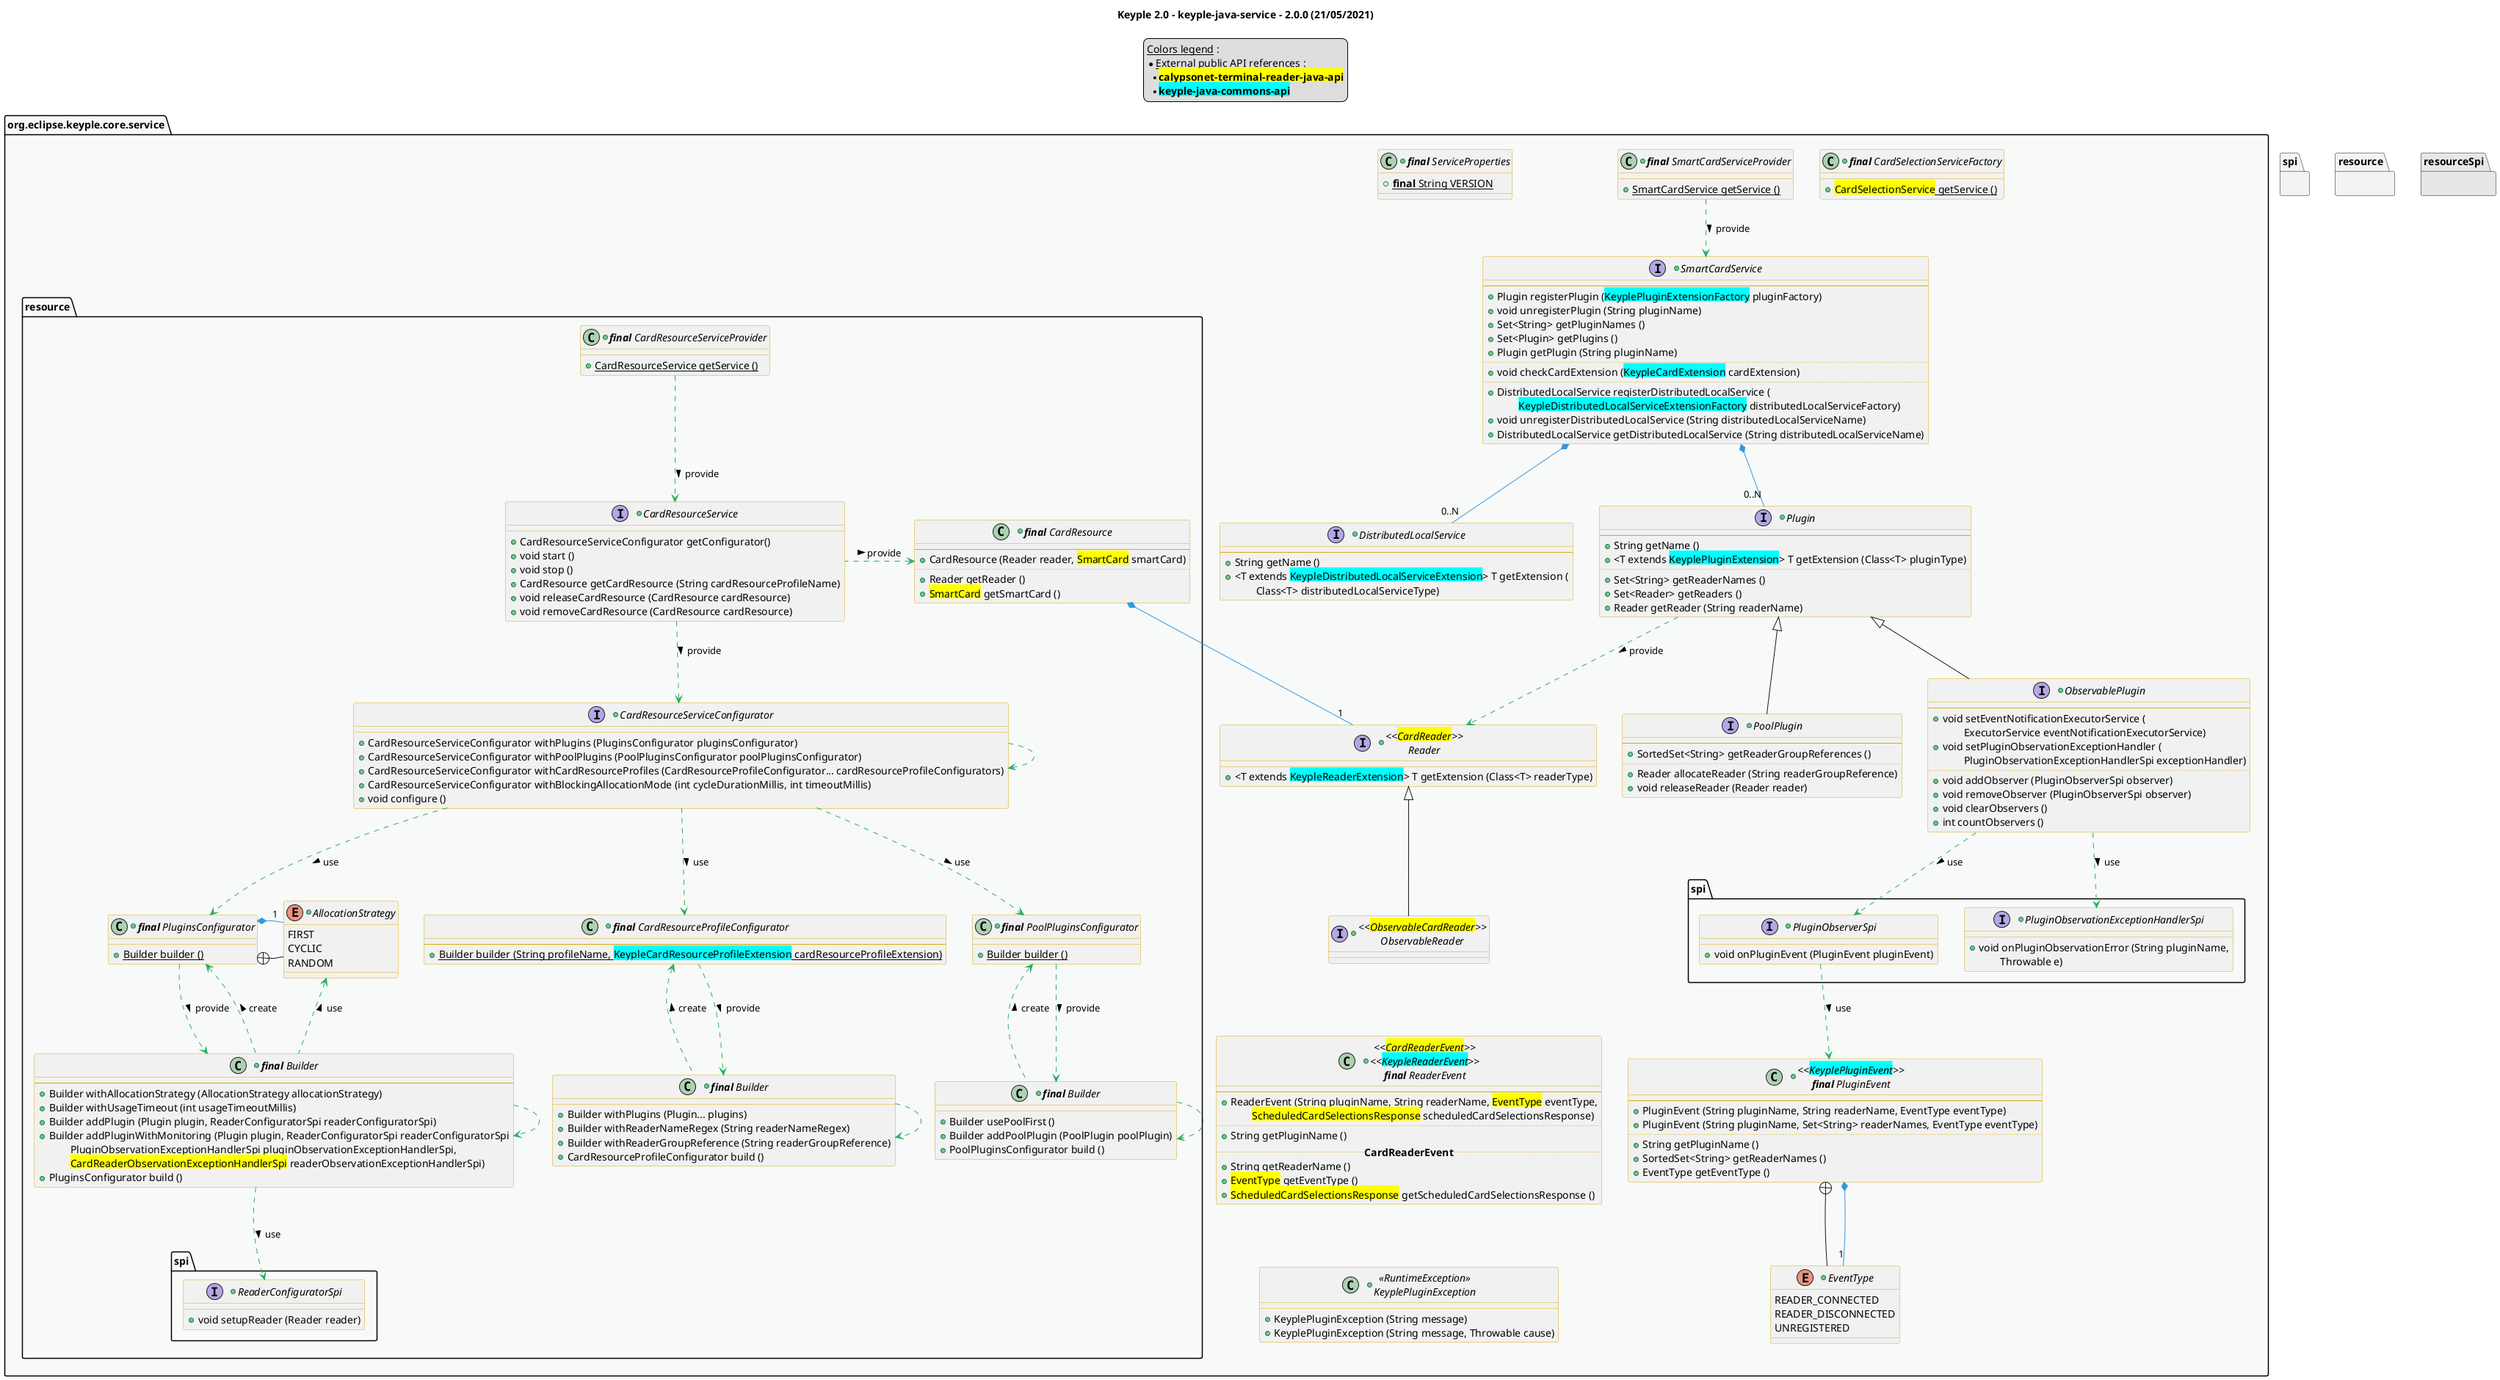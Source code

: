 @startuml
title
    Keyple 2.0 - keyple-java-service - 2.0.0 (21/05/2021)
end title

' == THEME ==

'Couleurs issues de : https://htmlcolorcodes.com/fr/tableau-de-couleur/tableau-de-couleur-design-plat/
!define C_GREY1 F8F9F9
!define C_GREY2 F2F3F4
!define C_GREY3 E5E7E9
!define C_GREY4 D7DBDD
!define C_GREY5 CACFD2
!define C_GREY6 BDC3C7
!define C_LINK 3498DB
!define C_USE 27AE60

skinparam Shadowing false
skinparam ClassFontStyle italic
skinparam ClassBorderColor #D4AC0D
skinparam stereotypeABorderColor #A9DCDF
skinparam stereotypeIBorderColor #B4A7E5
skinparam stereotypeCBorderColor #ADD1B2
skinparam stereotypeEBorderColor #EB93DF
' Red
skinparam ClassBackgroundColor<<red>> #FDEDEC
skinparam ClassBorderColor<<red>> #E74C3C
hide <<red>> stereotype
' Purple
skinparam ClassBackgroundColor<<purple>> #F4ECF7
skinparam ClassBorderColor<<purple>> #8E44AD
hide <<purple>> stereotype
' blue
skinparam ClassBackgroundColor<<blue>> #EBF5FB
skinparam ClassBorderColor<<blue>> #3498DB
hide <<blue>> stereotype
' Green
skinparam ClassBackgroundColor<<green>> #E9F7EF
skinparam ClassBorderColor<<green>> #27AE60
hide <<green>> stereotype
' Grey
skinparam ClassBackgroundColor<<grey>> #EAECEE
skinparam ClassBorderColor<<grey>> #2C3E50
hide <<grey>> stereotype

' == CONTENT ==

legend top
    __Colors legend__ :
    * __External public API references__ :
    ** <back:yellow>**calypsonet-terminal-reader-java-api**</back>
    ** <back:cyan>**keyple-java-commons-api**</back>
end legend

package "org.eclipse.keyple.core.service" as service {
    ' SERVICE

    ' Card Resource Service
    package resource {
        +class "**final** CardResourceServiceProvider" as CardResourceServiceProvider {
            +{static} CardResourceService getService ()
        }

        +interface CardResourceService {
            +CardResourceServiceConfigurator getConfigurator()
            +void start ()
            +void stop ()
            +CardResource getCardResource (String cardResourceProfileName)
            +void releaseCardResource (CardResource cardResource)
            +void removeCardResource (CardResource cardResource)
        }

        +interface CardResourceServiceConfigurator {
            +CardResourceServiceConfigurator withPlugins (PluginsConfigurator pluginsConfigurator)
            +CardResourceServiceConfigurator withPoolPlugins (PoolPluginsConfigurator poolPluginsConfigurator)
            +CardResourceServiceConfigurator withCardResourceProfiles (CardResourceProfileConfigurator... cardResourceProfileConfigurators)
            +CardResourceServiceConfigurator withBlockingAllocationMode (int cycleDurationMillis, int timeoutMillis)
            +void configure ()
        }

        +class "**final** PluginsConfigurator" as PluginsConfigurator {
            +{static} Builder builder ()
        }
        +class "**final** Builder" as PluginsConfiguratorBuilder {
            --
            +Builder withAllocationStrategy (AllocationStrategy allocationStrategy)
            +Builder withUsageTimeout (int usageTimeoutMillis)
            +Builder addPlugin (Plugin plugin, ReaderConfiguratorSpi readerConfiguratorSpi)
            +Builder addPluginWithMonitoring (Plugin plugin, ReaderConfiguratorSpi readerConfiguratorSpi
                \tPluginObservationExceptionHandlerSpi pluginObservationExceptionHandlerSpi,
                \t<back:yellow>CardReaderObservationExceptionHandlerSpi</back> readerObservationExceptionHandlerSpi)
            +PluginsConfigurator build ()
        }
        +enum AllocationStrategy {
            FIRST
            CYCLIC
            RANDOM
        }

        +class "**final** PoolPluginsConfigurator" as PoolPluginsConfigurator {
            +{static} Builder builder ()
        }
        +class "**final** Builder" as PoolPluginsConfiguratorBuilder {
            +Builder usePoolFirst ()
            +Builder addPoolPlugin (PoolPlugin poolPlugin)
            +PoolPluginsConfigurator build ()
        }

        +class "**final** CardResourceProfileConfigurator" as CardResourceProfileConfigurator {
            --
            +{static} Builder builder (String profileName, <back:cyan>KeypleCardResourceProfileExtension</back> cardResourceProfileExtension)
        }
        +class "**final** Builder" as CardResourceProfileConfiguratorBuilder {
            +Builder withPlugins (Plugin... plugins)
            +Builder withReaderNameRegex (String readerNameRegex)
            +Builder withReaderGroupReference (String readerGroupReference)
            +CardResourceProfileConfigurator build ()
        }

        +class "**final** CardResource" as CardResource {
            --
            +CardResource (Reader reader, <back:yellow>SmartCard</back> smartCard)
            ..
            +Reader getReader ()
            +<back:yellow>SmartCard</back> getSmartCard ()
        }

        package "spi" as resourceSpi {
            +interface ReaderConfiguratorSpi {
                +void setupReader (Reader reader)
            }
        }
    }

    together {
        +class "**final** ServiceProperties" as ApiProperties {
            +{static} **final** String VERSION
        }
        ' SELECTION
        +class "**final** CardSelectionServiceFactory" as CardSelectionServiceFactory {
            +{static} <back:yellow>CardSelectionService</back> getService ()
        }
        ' SERVICE
        +class "**final** SmartCardServiceProvider" as SmartCardServiceProvider {
            +{static} SmartCardService getService ()
        }
        +interface SmartCardService {
            --
            +Plugin registerPlugin (<back:cyan>KeyplePluginExtensionFactory</back> pluginFactory)
            +void unregisterPlugin (String pluginName)
            +Set<String> getPluginNames ()
            +Set<Plugin> getPlugins ()
            +Plugin getPlugin (String pluginName)
            ..
            +void checkCardExtension (<back:cyan>KeypleCardExtension</back> cardExtension)
            ..
            +DistributedLocalService registerDistributedLocalService (
                \t<back:cyan>KeypleDistributedLocalServiceExtensionFactory</back> distributedLocalServiceFactory)
            +void unregisterDistributedLocalService (String distributedLocalServiceName)
            +DistributedLocalService getDistributedLocalService (String distributedLocalServiceName)
        }
        +interface Plugin {
            --
            +String getName ()
            +<T extends <back:cyan>KeyplePluginExtension</back>> T getExtension (Class<T> pluginType)
            ..
            +Set<String> getReaderNames ()
            +Set<Reader> getReaders ()
            +Reader getReader (String readerName)
        }
        +interface DistributedLocalService {
            --
            +String getName ()
            +<T extends <back:cyan>KeypleDistributedLocalServiceExtension</back>> T getExtension (
                \tClass<T> distributedLocalServiceType)
        }
        +interface ObservablePlugin extends Plugin {
            --
            +void setEventNotificationExecutorService (
                \tExecutorService eventNotificationExecutorService)
            +void setPluginObservationExceptionHandler (
                \tPluginObservationExceptionHandlerSpi exceptionHandler)
            ..
            +void addObserver (PluginObserverSpi observer)
            +void removeObserver (PluginObserverSpi observer)
            +void clearObservers ()
            +int countObservers ()
        }
        +interface PoolPlugin extends Plugin {
            --
            +SortedSet<String> getReaderGroupReferences ()
            ..
            +Reader allocateReader (String readerGroupReference)
            +void releaseReader (Reader reader)
        }
        +interface "<<<back:yellow>CardReader</back>>>\nReader" as Reader {
            +<T extends <back:cyan>KeypleReaderExtension</back>> T getExtension (Class<T> readerType)
        }
        +interface "<<<back:yellow>ObservableCardReader</back>>>\nObservableReader" as ObservableReader extends Reader {
        }
        ' SPI
        package spi {
            +interface PluginObserverSpi {
                +void onPluginEvent (PluginEvent pluginEvent)
            }
            +interface PluginObservationExceptionHandlerSpi {
                +void onPluginObservationError (String pluginName,
                    \tThrowable e)
            }
        }
    }
    +class "<<<back:yellow>CardReaderEvent</back>>>\n<<<back:cyan>KeypleReaderEvent</back>>>\n**final** ReaderEvent" as ReaderEvent {
        --
        +ReaderEvent (String pluginName, String readerName, <back:yellow>EventType</back> eventType,
            \t<back:yellow>ScheduledCardSelectionsResponse</back> scheduledCardSelectionsResponse)
        ..
        +String getPluginName ()
        .. **CardReaderEvent** ..
        +String getReaderName ()
        +<back:yellow>EventType</back> getEventType ()
        +<back:yellow>ScheduledCardSelectionsResponse</back> getScheduledCardSelectionsResponse ()
    }
    +class "<<<back:cyan>KeyplePluginEvent</back>>>\n**final** PluginEvent" as PluginEvent {
        --
        +PluginEvent (String pluginName, String readerName, EventType eventType)
        +PluginEvent (String pluginName, Set<String> readerNames, EventType eventType)
        ..
        +String getPluginName ()
        +SortedSet<String> getReaderNames ()
        +EventType getEventType ()
    }
    +enum "EventType" as PluginEventType {
        READER_CONNECTED
        READER_DISCONNECTED
        UNREGISTERED
    }
    ' EXCEPTIONS
    +class "<<RuntimeException>>\nKeyplePluginException" as KeyplePluginException {
        +KeyplePluginException (String message)
        +KeyplePluginException (String message, Throwable cause)
    }
}

' Associations
'LocalServiceClient ..> RemoteServiceParameters #C_USE : use >

SmartCardServiceProvider ..> SmartCardService #C_USE : provide >

SmartCardService *-- "0..N" Plugin #C_LINK
SmartCardService *-- "0..N" DistributedLocalService #C_LINK

PluginEvent +-- PluginEventType
PluginEvent *-- "1" PluginEventType #C_LINK

CardResourceServiceProvider ..> CardResourceService #C_USE : provide >

CardResourceService .left.> CardResource #C_USE : provide >
CardResourceService ..> CardResourceServiceConfigurator #C_USE : provide >

CardResource *-- "1" Reader #C_LINK

CardResourceServiceConfigurator ..> CardResourceServiceConfigurator #C_USE
CardResourceServiceConfigurator ..> PluginsConfigurator #C_USE : use >
CardResourceServiceConfigurator ..> PoolPluginsConfigurator #C_USE : use >
CardResourceServiceConfigurator ..> CardResourceProfileConfigurator #C_USE : use >

PluginsConfigurator ..> PluginsConfiguratorBuilder #C_USE : provide >
PluginsConfigurator +-right- AllocationStrategy
PluginsConfigurator *-right- "1" AllocationStrategy #C_LINK

PluginsConfiguratorBuilder ..> PluginsConfiguratorBuilder #C_USE
PluginsConfiguratorBuilder .up.> AllocationStrategy #C_USE : use >
PluginsConfiguratorBuilder ..> ReaderConfiguratorSpi #C_USE : use >
PluginsConfiguratorBuilder .up.> PluginsConfigurator #C_USE : create >

PoolPluginsConfigurator ..> PoolPluginsConfiguratorBuilder #C_USE : provide >

PoolPluginsConfiguratorBuilder ..> PoolPluginsConfiguratorBuilder #C_USE
PoolPluginsConfiguratorBuilder .up.> PoolPluginsConfigurator #C_USE : create >

CardResourceProfileConfigurator ..> CardResourceProfileConfiguratorBuilder #C_USE : provide >

CardResourceProfileConfiguratorBuilder ..> CardResourceProfileConfiguratorBuilder #C_USE
CardResourceProfileConfiguratorBuilder .up.> CardResourceProfileConfigurator #C_USE : create >

Plugin ..> Reader #C_USE : provide >

ObservablePlugin ..> PluginObserverSpi #C_USE : use >
ObservablePlugin ..> PluginObservationExceptionHandlerSpi #C_USE : use >

PluginObserverSpi ..> PluginEvent #C_USE : use >

' == LAYOUT ==

ObservableReader -[hidden]- ReaderEvent
SmartCardServiceProvider -[hidden]right- CardSelectionServiceFactory
ReaderEvent -[hidden]- KeyplePluginException

' == STYLE ==

package service #C_GREY1 {}
package spi #C_GREY2 {}
package resource #C_GREY2 {}
package resourceSpi #C_GREY3 {}

@enduml